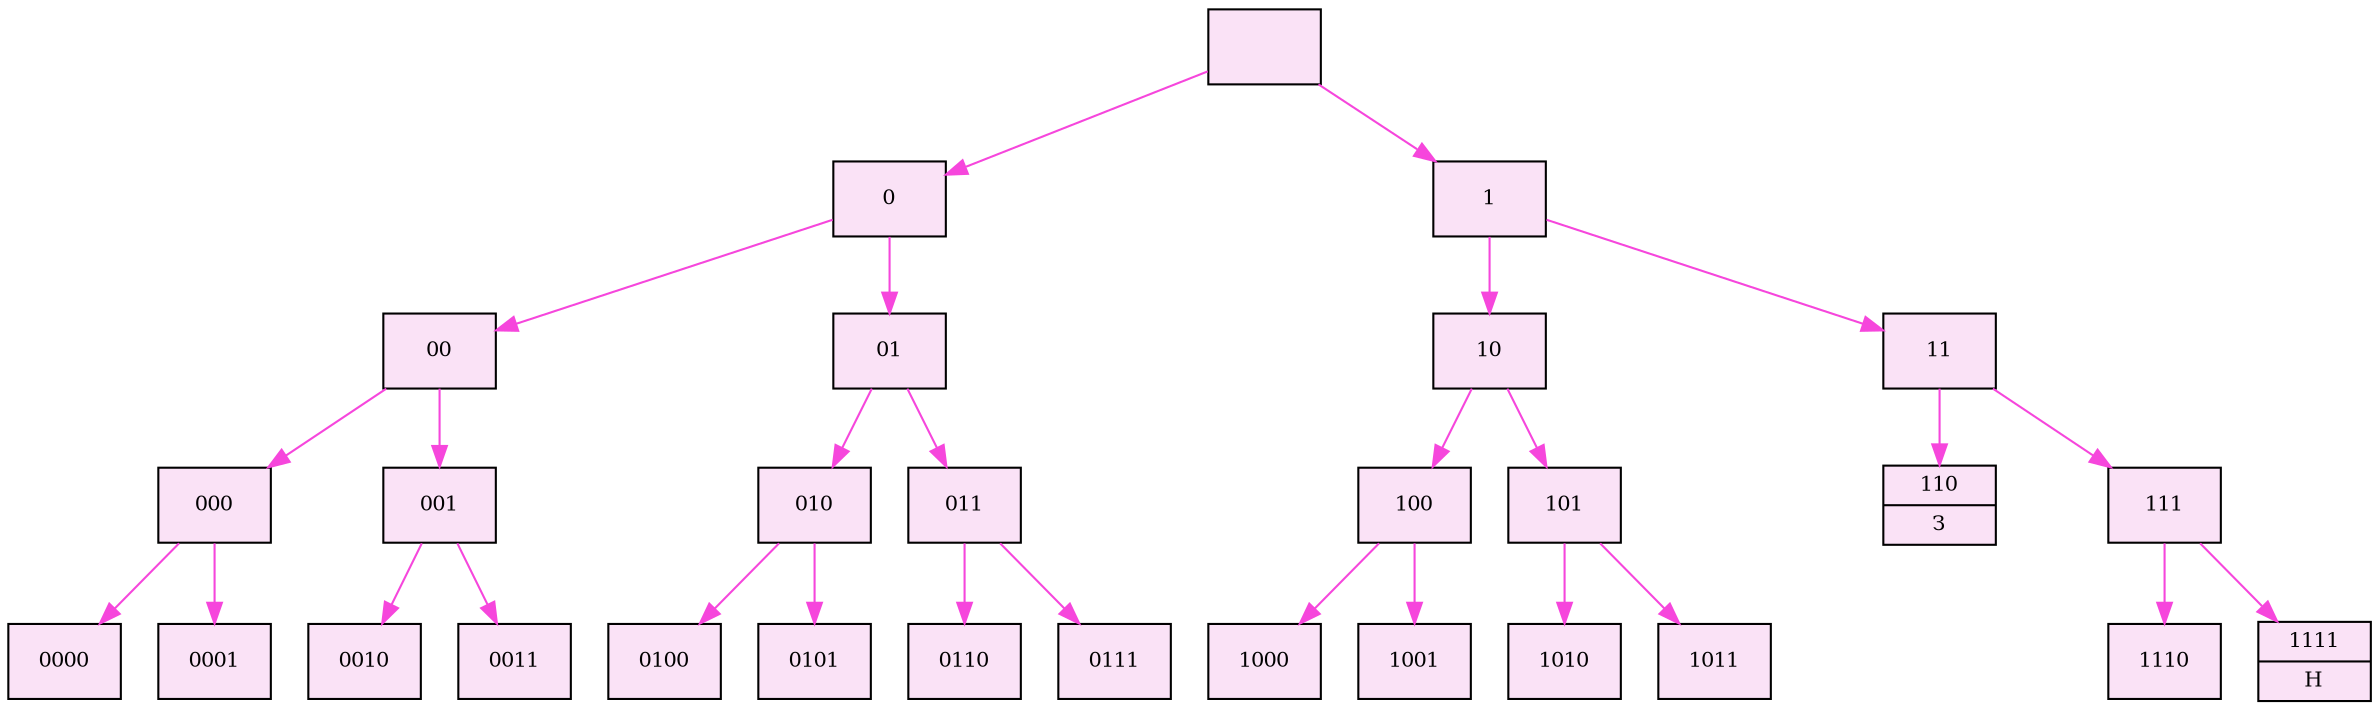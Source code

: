 
digraph
{
    graph [dpi = 300];
    rankdir = TB;
    edge[color = "#f646dc"]
    node[shape = record, color = "#000000", fontsize = 10, style =     "filled", fillcolor = "#fae2f6", label = ""];
    bgcolor = "#00000000";
    root
    
    t0[label = "{0}"];
    t1[label = "{1}"];
    t00[label = "{00}"];
    t01[label = "{01}"];
    t10[label = "{10}"];
    t11[label = "{11}"];
    t000[label = "{000}"];
    t001[label = "{001}"];
    t010[label = "{010}"];
    t011[label = "{011}"];
    t100[label = "{100}"];
    t101[label = "{101}"];
    t110[label = "{110|З}"];
    t111[label = "{111}"];
    t0000[label = "{0000}"];
    t0001[label = "{0001}"];
    t0010[label = "{0010}"];
    t0011[label = "{0011}"];
    t0100[label = "{0100}"];
    t0101[label = "{0101}"];
    t0110[label = "{0110}"];
    t0111[label = "{0111}"];
    t1000[label = "{1000}"];
    t1001[label = "{1001}"];
    t1010[label = "{1010}"];
    t1011[label = "{1011}"];
    t1100[style = invis];
    t1101[style = invis];
    t1110[label = "{1110}"];
    t1111[label = "{1111|Н}"];
    root->{t0, t1}
    t0->t00;
    t0->t01;
    t1->t10;
    t1->t11;
    t00->t000;
    t00->t001;
    t01->t010;
    t01->t011;
    t10->t100;
    t10->t101;
    t11->t110;
    t11->t111;
    t000->t0000;
    t000->t0001;
    t001->t0010;
    t001->t0011;
    t010->t0100;
    t010->t0101;
    t011->t0110;
    t011->t0111;
    t100->t1000;
    t100->t1001;
    t101->t1010;
    t101->t1011;
    t110->t1100[style = invis];
    t110->t1101[style = invis];
    t111->t1110;
    t111->t1111;

}
    
